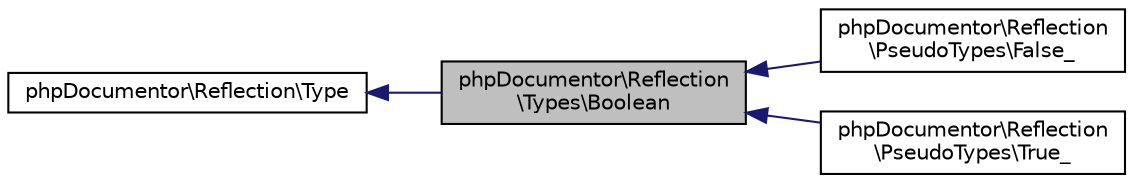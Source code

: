 digraph "phpDocumentor\Reflection\Types\Boolean"
{
  edge [fontname="Helvetica",fontsize="10",labelfontname="Helvetica",labelfontsize="10"];
  node [fontname="Helvetica",fontsize="10",shape=record];
  rankdir="LR";
  Node0 [label="phpDocumentor\\Reflection\l\\Types\\Boolean",height=0.2,width=0.4,color="black", fillcolor="grey75", style="filled", fontcolor="black"];
  Node1 -> Node0 [dir="back",color="midnightblue",fontsize="10",style="solid",fontname="Helvetica"];
  Node1 [label="phpDocumentor\\Reflection\\Type",height=0.2,width=0.4,color="black", fillcolor="white", style="filled",URL="$interfacephpDocumentor_1_1Reflection_1_1Type.html"];
  Node0 -> Node2 [dir="back",color="midnightblue",fontsize="10",style="solid",fontname="Helvetica"];
  Node2 [label="phpDocumentor\\Reflection\l\\PseudoTypes\\False_",height=0.2,width=0.4,color="black", fillcolor="white", style="filled",URL="$classphpDocumentor_1_1Reflection_1_1PseudoTypes_1_1False__.html"];
  Node0 -> Node3 [dir="back",color="midnightblue",fontsize="10",style="solid",fontname="Helvetica"];
  Node3 [label="phpDocumentor\\Reflection\l\\PseudoTypes\\True_",height=0.2,width=0.4,color="black", fillcolor="white", style="filled",URL="$classphpDocumentor_1_1Reflection_1_1PseudoTypes_1_1True__.html"];
}
